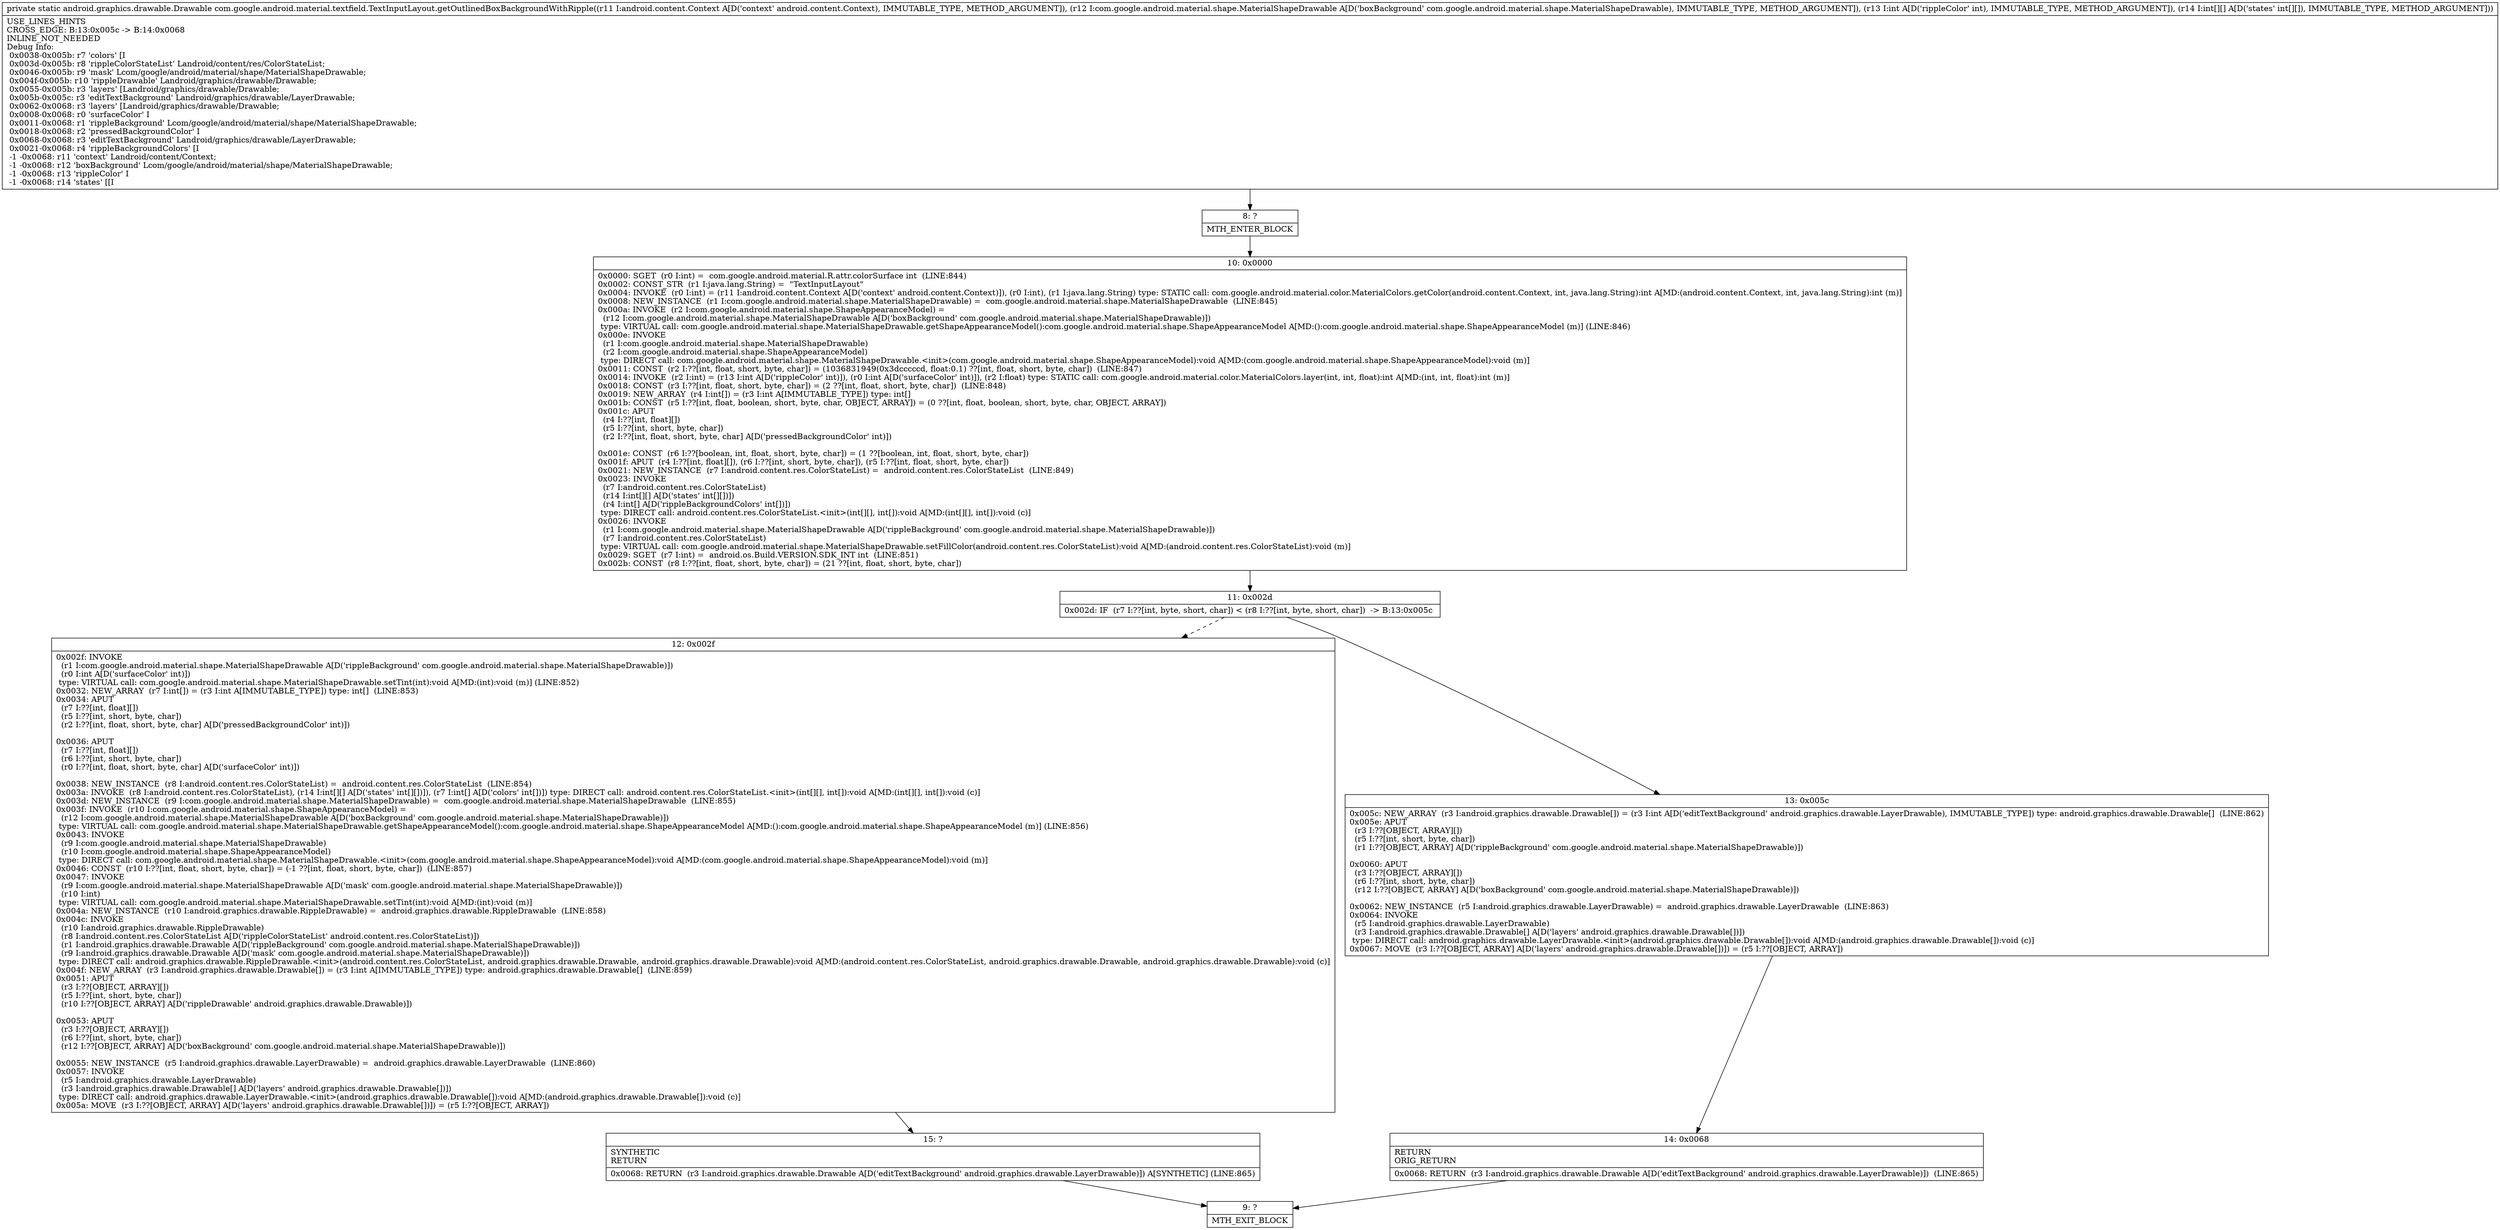 digraph "CFG forcom.google.android.material.textfield.TextInputLayout.getOutlinedBoxBackgroundWithRipple(Landroid\/content\/Context;Lcom\/google\/android\/material\/shape\/MaterialShapeDrawable;I[[I)Landroid\/graphics\/drawable\/Drawable;" {
Node_8 [shape=record,label="{8\:\ ?|MTH_ENTER_BLOCK\l}"];
Node_10 [shape=record,label="{10\:\ 0x0000|0x0000: SGET  (r0 I:int) =  com.google.android.material.R.attr.colorSurface int  (LINE:844)\l0x0002: CONST_STR  (r1 I:java.lang.String) =  \"TextInputLayout\" \l0x0004: INVOKE  (r0 I:int) = (r11 I:android.content.Context A[D('context' android.content.Context)]), (r0 I:int), (r1 I:java.lang.String) type: STATIC call: com.google.android.material.color.MaterialColors.getColor(android.content.Context, int, java.lang.String):int A[MD:(android.content.Context, int, java.lang.String):int (m)]\l0x0008: NEW_INSTANCE  (r1 I:com.google.android.material.shape.MaterialShapeDrawable) =  com.google.android.material.shape.MaterialShapeDrawable  (LINE:845)\l0x000a: INVOKE  (r2 I:com.google.android.material.shape.ShapeAppearanceModel) = \l  (r12 I:com.google.android.material.shape.MaterialShapeDrawable A[D('boxBackground' com.google.android.material.shape.MaterialShapeDrawable)])\l type: VIRTUAL call: com.google.android.material.shape.MaterialShapeDrawable.getShapeAppearanceModel():com.google.android.material.shape.ShapeAppearanceModel A[MD:():com.google.android.material.shape.ShapeAppearanceModel (m)] (LINE:846)\l0x000e: INVOKE  \l  (r1 I:com.google.android.material.shape.MaterialShapeDrawable)\l  (r2 I:com.google.android.material.shape.ShapeAppearanceModel)\l type: DIRECT call: com.google.android.material.shape.MaterialShapeDrawable.\<init\>(com.google.android.material.shape.ShapeAppearanceModel):void A[MD:(com.google.android.material.shape.ShapeAppearanceModel):void (m)]\l0x0011: CONST  (r2 I:??[int, float, short, byte, char]) = (1036831949(0x3dcccccd, float:0.1) ??[int, float, short, byte, char])  (LINE:847)\l0x0014: INVOKE  (r2 I:int) = (r13 I:int A[D('rippleColor' int)]), (r0 I:int A[D('surfaceColor' int)]), (r2 I:float) type: STATIC call: com.google.android.material.color.MaterialColors.layer(int, int, float):int A[MD:(int, int, float):int (m)]\l0x0018: CONST  (r3 I:??[int, float, short, byte, char]) = (2 ??[int, float, short, byte, char])  (LINE:848)\l0x0019: NEW_ARRAY  (r4 I:int[]) = (r3 I:int A[IMMUTABLE_TYPE]) type: int[] \l0x001b: CONST  (r5 I:??[int, float, boolean, short, byte, char, OBJECT, ARRAY]) = (0 ??[int, float, boolean, short, byte, char, OBJECT, ARRAY]) \l0x001c: APUT  \l  (r4 I:??[int, float][])\l  (r5 I:??[int, short, byte, char])\l  (r2 I:??[int, float, short, byte, char] A[D('pressedBackgroundColor' int)])\l \l0x001e: CONST  (r6 I:??[boolean, int, float, short, byte, char]) = (1 ??[boolean, int, float, short, byte, char]) \l0x001f: APUT  (r4 I:??[int, float][]), (r6 I:??[int, short, byte, char]), (r5 I:??[int, float, short, byte, char]) \l0x0021: NEW_INSTANCE  (r7 I:android.content.res.ColorStateList) =  android.content.res.ColorStateList  (LINE:849)\l0x0023: INVOKE  \l  (r7 I:android.content.res.ColorStateList)\l  (r14 I:int[][] A[D('states' int[][])])\l  (r4 I:int[] A[D('rippleBackgroundColors' int[])])\l type: DIRECT call: android.content.res.ColorStateList.\<init\>(int[][], int[]):void A[MD:(int[][], int[]):void (c)]\l0x0026: INVOKE  \l  (r1 I:com.google.android.material.shape.MaterialShapeDrawable A[D('rippleBackground' com.google.android.material.shape.MaterialShapeDrawable)])\l  (r7 I:android.content.res.ColorStateList)\l type: VIRTUAL call: com.google.android.material.shape.MaterialShapeDrawable.setFillColor(android.content.res.ColorStateList):void A[MD:(android.content.res.ColorStateList):void (m)]\l0x0029: SGET  (r7 I:int) =  android.os.Build.VERSION.SDK_INT int  (LINE:851)\l0x002b: CONST  (r8 I:??[int, float, short, byte, char]) = (21 ??[int, float, short, byte, char]) \l}"];
Node_11 [shape=record,label="{11\:\ 0x002d|0x002d: IF  (r7 I:??[int, byte, short, char]) \< (r8 I:??[int, byte, short, char])  \-\> B:13:0x005c \l}"];
Node_12 [shape=record,label="{12\:\ 0x002f|0x002f: INVOKE  \l  (r1 I:com.google.android.material.shape.MaterialShapeDrawable A[D('rippleBackground' com.google.android.material.shape.MaterialShapeDrawable)])\l  (r0 I:int A[D('surfaceColor' int)])\l type: VIRTUAL call: com.google.android.material.shape.MaterialShapeDrawable.setTint(int):void A[MD:(int):void (m)] (LINE:852)\l0x0032: NEW_ARRAY  (r7 I:int[]) = (r3 I:int A[IMMUTABLE_TYPE]) type: int[]  (LINE:853)\l0x0034: APUT  \l  (r7 I:??[int, float][])\l  (r5 I:??[int, short, byte, char])\l  (r2 I:??[int, float, short, byte, char] A[D('pressedBackgroundColor' int)])\l \l0x0036: APUT  \l  (r7 I:??[int, float][])\l  (r6 I:??[int, short, byte, char])\l  (r0 I:??[int, float, short, byte, char] A[D('surfaceColor' int)])\l \l0x0038: NEW_INSTANCE  (r8 I:android.content.res.ColorStateList) =  android.content.res.ColorStateList  (LINE:854)\l0x003a: INVOKE  (r8 I:android.content.res.ColorStateList), (r14 I:int[][] A[D('states' int[][])]), (r7 I:int[] A[D('colors' int[])]) type: DIRECT call: android.content.res.ColorStateList.\<init\>(int[][], int[]):void A[MD:(int[][], int[]):void (c)]\l0x003d: NEW_INSTANCE  (r9 I:com.google.android.material.shape.MaterialShapeDrawable) =  com.google.android.material.shape.MaterialShapeDrawable  (LINE:855)\l0x003f: INVOKE  (r10 I:com.google.android.material.shape.ShapeAppearanceModel) = \l  (r12 I:com.google.android.material.shape.MaterialShapeDrawable A[D('boxBackground' com.google.android.material.shape.MaterialShapeDrawable)])\l type: VIRTUAL call: com.google.android.material.shape.MaterialShapeDrawable.getShapeAppearanceModel():com.google.android.material.shape.ShapeAppearanceModel A[MD:():com.google.android.material.shape.ShapeAppearanceModel (m)] (LINE:856)\l0x0043: INVOKE  \l  (r9 I:com.google.android.material.shape.MaterialShapeDrawable)\l  (r10 I:com.google.android.material.shape.ShapeAppearanceModel)\l type: DIRECT call: com.google.android.material.shape.MaterialShapeDrawable.\<init\>(com.google.android.material.shape.ShapeAppearanceModel):void A[MD:(com.google.android.material.shape.ShapeAppearanceModel):void (m)]\l0x0046: CONST  (r10 I:??[int, float, short, byte, char]) = (\-1 ??[int, float, short, byte, char])  (LINE:857)\l0x0047: INVOKE  \l  (r9 I:com.google.android.material.shape.MaterialShapeDrawable A[D('mask' com.google.android.material.shape.MaterialShapeDrawable)])\l  (r10 I:int)\l type: VIRTUAL call: com.google.android.material.shape.MaterialShapeDrawable.setTint(int):void A[MD:(int):void (m)]\l0x004a: NEW_INSTANCE  (r10 I:android.graphics.drawable.RippleDrawable) =  android.graphics.drawable.RippleDrawable  (LINE:858)\l0x004c: INVOKE  \l  (r10 I:android.graphics.drawable.RippleDrawable)\l  (r8 I:android.content.res.ColorStateList A[D('rippleColorStateList' android.content.res.ColorStateList)])\l  (r1 I:android.graphics.drawable.Drawable A[D('rippleBackground' com.google.android.material.shape.MaterialShapeDrawable)])\l  (r9 I:android.graphics.drawable.Drawable A[D('mask' com.google.android.material.shape.MaterialShapeDrawable)])\l type: DIRECT call: android.graphics.drawable.RippleDrawable.\<init\>(android.content.res.ColorStateList, android.graphics.drawable.Drawable, android.graphics.drawable.Drawable):void A[MD:(android.content.res.ColorStateList, android.graphics.drawable.Drawable, android.graphics.drawable.Drawable):void (c)]\l0x004f: NEW_ARRAY  (r3 I:android.graphics.drawable.Drawable[]) = (r3 I:int A[IMMUTABLE_TYPE]) type: android.graphics.drawable.Drawable[]  (LINE:859)\l0x0051: APUT  \l  (r3 I:??[OBJECT, ARRAY][])\l  (r5 I:??[int, short, byte, char])\l  (r10 I:??[OBJECT, ARRAY] A[D('rippleDrawable' android.graphics.drawable.Drawable)])\l \l0x0053: APUT  \l  (r3 I:??[OBJECT, ARRAY][])\l  (r6 I:??[int, short, byte, char])\l  (r12 I:??[OBJECT, ARRAY] A[D('boxBackground' com.google.android.material.shape.MaterialShapeDrawable)])\l \l0x0055: NEW_INSTANCE  (r5 I:android.graphics.drawable.LayerDrawable) =  android.graphics.drawable.LayerDrawable  (LINE:860)\l0x0057: INVOKE  \l  (r5 I:android.graphics.drawable.LayerDrawable)\l  (r3 I:android.graphics.drawable.Drawable[] A[D('layers' android.graphics.drawable.Drawable[])])\l type: DIRECT call: android.graphics.drawable.LayerDrawable.\<init\>(android.graphics.drawable.Drawable[]):void A[MD:(android.graphics.drawable.Drawable[]):void (c)]\l0x005a: MOVE  (r3 I:??[OBJECT, ARRAY] A[D('layers' android.graphics.drawable.Drawable[])]) = (r5 I:??[OBJECT, ARRAY]) \l}"];
Node_15 [shape=record,label="{15\:\ ?|SYNTHETIC\lRETURN\l|0x0068: RETURN  (r3 I:android.graphics.drawable.Drawable A[D('editTextBackground' android.graphics.drawable.LayerDrawable)]) A[SYNTHETIC] (LINE:865)\l}"];
Node_9 [shape=record,label="{9\:\ ?|MTH_EXIT_BLOCK\l}"];
Node_13 [shape=record,label="{13\:\ 0x005c|0x005c: NEW_ARRAY  (r3 I:android.graphics.drawable.Drawable[]) = (r3 I:int A[D('editTextBackground' android.graphics.drawable.LayerDrawable), IMMUTABLE_TYPE]) type: android.graphics.drawable.Drawable[]  (LINE:862)\l0x005e: APUT  \l  (r3 I:??[OBJECT, ARRAY][])\l  (r5 I:??[int, short, byte, char])\l  (r1 I:??[OBJECT, ARRAY] A[D('rippleBackground' com.google.android.material.shape.MaterialShapeDrawable)])\l \l0x0060: APUT  \l  (r3 I:??[OBJECT, ARRAY][])\l  (r6 I:??[int, short, byte, char])\l  (r12 I:??[OBJECT, ARRAY] A[D('boxBackground' com.google.android.material.shape.MaterialShapeDrawable)])\l \l0x0062: NEW_INSTANCE  (r5 I:android.graphics.drawable.LayerDrawable) =  android.graphics.drawable.LayerDrawable  (LINE:863)\l0x0064: INVOKE  \l  (r5 I:android.graphics.drawable.LayerDrawable)\l  (r3 I:android.graphics.drawable.Drawable[] A[D('layers' android.graphics.drawable.Drawable[])])\l type: DIRECT call: android.graphics.drawable.LayerDrawable.\<init\>(android.graphics.drawable.Drawable[]):void A[MD:(android.graphics.drawable.Drawable[]):void (c)]\l0x0067: MOVE  (r3 I:??[OBJECT, ARRAY] A[D('layers' android.graphics.drawable.Drawable[])]) = (r5 I:??[OBJECT, ARRAY]) \l}"];
Node_14 [shape=record,label="{14\:\ 0x0068|RETURN\lORIG_RETURN\l|0x0068: RETURN  (r3 I:android.graphics.drawable.Drawable A[D('editTextBackground' android.graphics.drawable.LayerDrawable)])  (LINE:865)\l}"];
MethodNode[shape=record,label="{private static android.graphics.drawable.Drawable com.google.android.material.textfield.TextInputLayout.getOutlinedBoxBackgroundWithRipple((r11 I:android.content.Context A[D('context' android.content.Context), IMMUTABLE_TYPE, METHOD_ARGUMENT]), (r12 I:com.google.android.material.shape.MaterialShapeDrawable A[D('boxBackground' com.google.android.material.shape.MaterialShapeDrawable), IMMUTABLE_TYPE, METHOD_ARGUMENT]), (r13 I:int A[D('rippleColor' int), IMMUTABLE_TYPE, METHOD_ARGUMENT]), (r14 I:int[][] A[D('states' int[][]), IMMUTABLE_TYPE, METHOD_ARGUMENT]))  | USE_LINES_HINTS\lCROSS_EDGE: B:13:0x005c \-\> B:14:0x0068\lINLINE_NOT_NEEDED\lDebug Info:\l  0x0038\-0x005b: r7 'colors' [I\l  0x003d\-0x005b: r8 'rippleColorStateList' Landroid\/content\/res\/ColorStateList;\l  0x0046\-0x005b: r9 'mask' Lcom\/google\/android\/material\/shape\/MaterialShapeDrawable;\l  0x004f\-0x005b: r10 'rippleDrawable' Landroid\/graphics\/drawable\/Drawable;\l  0x0055\-0x005b: r3 'layers' [Landroid\/graphics\/drawable\/Drawable;\l  0x005b\-0x005c: r3 'editTextBackground' Landroid\/graphics\/drawable\/LayerDrawable;\l  0x0062\-0x0068: r3 'layers' [Landroid\/graphics\/drawable\/Drawable;\l  0x0008\-0x0068: r0 'surfaceColor' I\l  0x0011\-0x0068: r1 'rippleBackground' Lcom\/google\/android\/material\/shape\/MaterialShapeDrawable;\l  0x0018\-0x0068: r2 'pressedBackgroundColor' I\l  0x0068\-0x0068: r3 'editTextBackground' Landroid\/graphics\/drawable\/LayerDrawable;\l  0x0021\-0x0068: r4 'rippleBackgroundColors' [I\l  \-1 \-0x0068: r11 'context' Landroid\/content\/Context;\l  \-1 \-0x0068: r12 'boxBackground' Lcom\/google\/android\/material\/shape\/MaterialShapeDrawable;\l  \-1 \-0x0068: r13 'rippleColor' I\l  \-1 \-0x0068: r14 'states' [[I\l}"];
MethodNode -> Node_8;Node_8 -> Node_10;
Node_10 -> Node_11;
Node_11 -> Node_12[style=dashed];
Node_11 -> Node_13;
Node_12 -> Node_15;
Node_15 -> Node_9;
Node_13 -> Node_14;
Node_14 -> Node_9;
}

